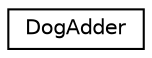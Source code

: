 digraph "Иерархия классов. Графический вид."
{
 // LATEX_PDF_SIZE
  edge [fontname="Helvetica",fontsize="10",labelfontname="Helvetica",labelfontsize="10"];
  node [fontname="Helvetica",fontsize="10",shape=record];
  rankdir="LR";
  Node0 [label="DogAdder",height=0.2,width=0.4,color="black", fillcolor="white", style="filled",URL="$classDogAdder.html",tooltip=" "];
}
